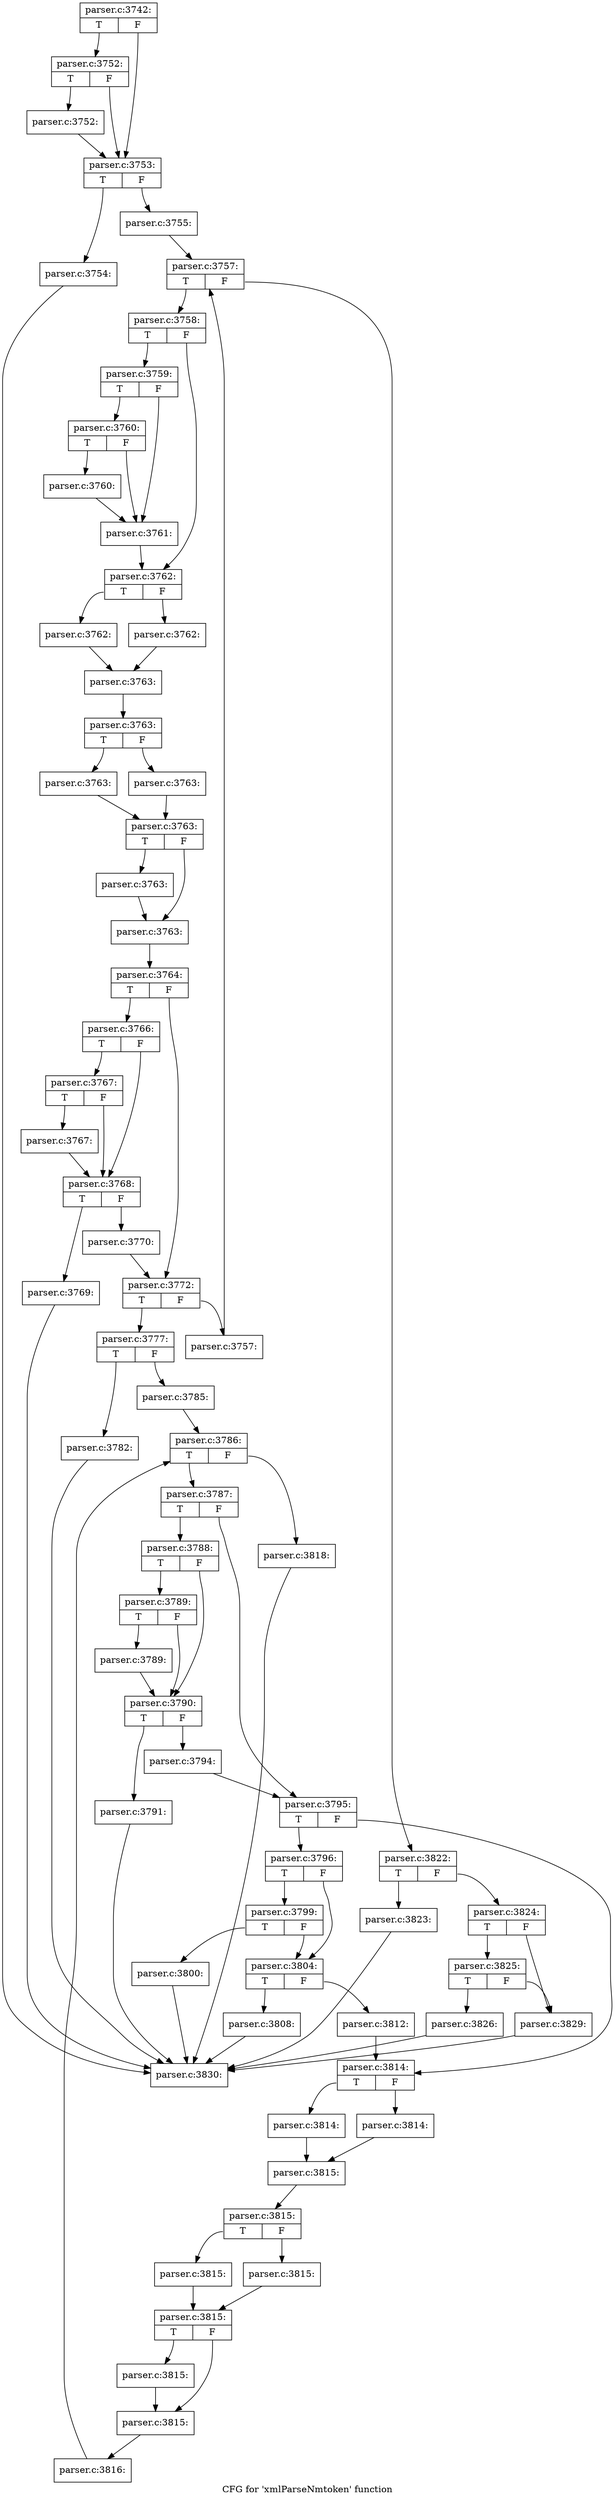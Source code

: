digraph "CFG for 'xmlParseNmtoken' function" {
	label="CFG for 'xmlParseNmtoken' function";

	Node0x583b510 [shape=record,label="{parser.c:3742:|{<s0>T|<s1>F}}"];
	Node0x583b510:s0 -> Node0x5803530;
	Node0x583b510:s1 -> Node0x58034e0;
	Node0x5803530 [shape=record,label="{parser.c:3752:|{<s0>T|<s1>F}}"];
	Node0x5803530:s0 -> Node0x5803490;
	Node0x5803530:s1 -> Node0x58034e0;
	Node0x5803490 [shape=record,label="{parser.c:3752:}"];
	Node0x5803490 -> Node0x58034e0;
	Node0x58034e0 [shape=record,label="{parser.c:3753:|{<s0>T|<s1>F}}"];
	Node0x58034e0:s0 -> Node0x5804120;
	Node0x58034e0:s1 -> Node0x5804170;
	Node0x5804120 [shape=record,label="{parser.c:3754:}"];
	Node0x5804120 -> Node0x58741b0;
	Node0x5804170 [shape=record,label="{parser.c:3755:}"];
	Node0x5804170 -> Node0x5896e70;
	Node0x5896e70 [shape=record,label="{parser.c:3757:|{<s0>T|<s1>F}}"];
	Node0x5896e70:s0 -> Node0x5897520;
	Node0x5896e70:s1 -> Node0x58971a0;
	Node0x5897520 [shape=record,label="{parser.c:3758:|{<s0>T|<s1>F}}"];
	Node0x5897520:s0 -> Node0x5897750;
	Node0x5897520:s1 -> Node0x5897700;
	Node0x5897750 [shape=record,label="{parser.c:3759:|{<s0>T|<s1>F}}"];
	Node0x5897750:s0 -> Node0x5897c40;
	Node0x5897750:s1 -> Node0x5897bf0;
	Node0x5897c40 [shape=record,label="{parser.c:3760:|{<s0>T|<s1>F}}"];
	Node0x5897c40:s0 -> Node0x5897ba0;
	Node0x5897c40:s1 -> Node0x5897bf0;
	Node0x5897ba0 [shape=record,label="{parser.c:3760:}"];
	Node0x5897ba0 -> Node0x5897bf0;
	Node0x5897bf0 [shape=record,label="{parser.c:3761:}"];
	Node0x5897bf0 -> Node0x5897700;
	Node0x5897700 [shape=record,label="{parser.c:3762:|{<s0>T|<s1>F}}"];
	Node0x5897700:s0 -> Node0x5898790;
	Node0x5897700:s1 -> Node0x5898830;
	Node0x5898790 [shape=record,label="{parser.c:3762:}"];
	Node0x5898790 -> Node0x58987e0;
	Node0x5898830 [shape=record,label="{parser.c:3762:}"];
	Node0x5898830 -> Node0x58987e0;
	Node0x58987e0 [shape=record,label="{parser.c:3763:}"];
	Node0x58987e0 -> Node0x5899310;
	Node0x5899310 [shape=record,label="{parser.c:3763:|{<s0>T|<s1>F}}"];
	Node0x5899310:s0 -> Node0x58994f0;
	Node0x5899310:s1 -> Node0x5899590;
	Node0x58994f0 [shape=record,label="{parser.c:3763:}"];
	Node0x58994f0 -> Node0x5899540;
	Node0x5899590 [shape=record,label="{parser.c:3763:}"];
	Node0x5899590 -> Node0x5899540;
	Node0x5899540 [shape=record,label="{parser.c:3763:|{<s0>T|<s1>F}}"];
	Node0x5899540:s0 -> Node0x589a7a0;
	Node0x5899540:s1 -> Node0x589a7f0;
	Node0x589a7a0 [shape=record,label="{parser.c:3763:}"];
	Node0x589a7a0 -> Node0x589a7f0;
	Node0x589a7f0 [shape=record,label="{parser.c:3763:}"];
	Node0x589a7f0 -> Node0x5899270;
	Node0x5899270 [shape=record,label="{parser.c:3764:|{<s0>T|<s1>F}}"];
	Node0x5899270:s0 -> Node0x58992c0;
	Node0x5899270:s1 -> Node0x589b0c0;
	Node0x58992c0 [shape=record,label="{parser.c:3766:|{<s0>T|<s1>F}}"];
	Node0x58992c0:s0 -> Node0x589b580;
	Node0x58992c0:s1 -> Node0x589b530;
	Node0x589b580 [shape=record,label="{parser.c:3767:|{<s0>T|<s1>F}}"];
	Node0x589b580:s0 -> Node0x589b4e0;
	Node0x589b580:s1 -> Node0x589b530;
	Node0x589b4e0 [shape=record,label="{parser.c:3767:}"];
	Node0x589b4e0 -> Node0x589b530;
	Node0x589b530 [shape=record,label="{parser.c:3768:|{<s0>T|<s1>F}}"];
	Node0x589b530:s0 -> Node0x589c0d0;
	Node0x589b530:s1 -> Node0x589c120;
	Node0x589c0d0 [shape=record,label="{parser.c:3769:}"];
	Node0x589c0d0 -> Node0x58741b0;
	Node0x589c120 [shape=record,label="{parser.c:3770:}"];
	Node0x589c120 -> Node0x589b0c0;
	Node0x589b0c0 [shape=record,label="{parser.c:3772:|{<s0>T|<s1>F}}"];
	Node0x589b0c0:s0 -> Node0x589c970;
	Node0x589b0c0:s1 -> Node0x589c9c0;
	Node0x589c970 [shape=record,label="{parser.c:3777:|{<s0>T|<s1>F}}"];
	Node0x589c970:s0 -> Node0x589d830;
	Node0x589c970:s1 -> Node0x589d880;
	Node0x589d830 [shape=record,label="{parser.c:3782:}"];
	Node0x589d830 -> Node0x58741b0;
	Node0x589d880 [shape=record,label="{parser.c:3785:}"];
	Node0x589d880 -> Node0x589e1a0;
	Node0x589e1a0 [shape=record,label="{parser.c:3786:|{<s0>T|<s1>F}}"];
	Node0x589e1a0:s0 -> Node0x589e620;
	Node0x589e1a0:s1 -> Node0x589e440;
	Node0x589e620 [shape=record,label="{parser.c:3787:|{<s0>T|<s1>F}}"];
	Node0x589e620:s0 -> Node0x589e790;
	Node0x589e620:s1 -> Node0x589e7e0;
	Node0x589e790 [shape=record,label="{parser.c:3788:|{<s0>T|<s1>F}}"];
	Node0x589e790:s0 -> Node0x589ed50;
	Node0x589e790:s1 -> Node0x589ed00;
	Node0x589ed50 [shape=record,label="{parser.c:3789:|{<s0>T|<s1>F}}"];
	Node0x589ed50:s0 -> Node0x589ecb0;
	Node0x589ed50:s1 -> Node0x589ed00;
	Node0x589ecb0 [shape=record,label="{parser.c:3789:}"];
	Node0x589ecb0 -> Node0x589ed00;
	Node0x589ed00 [shape=record,label="{parser.c:3790:|{<s0>T|<s1>F}}"];
	Node0x589ed00:s0 -> Node0x589f8a0;
	Node0x589ed00:s1 -> Node0x589f8f0;
	Node0x589f8a0 [shape=record,label="{parser.c:3791:}"];
	Node0x589f8a0 -> Node0x58741b0;
	Node0x589f8f0 [shape=record,label="{parser.c:3794:}"];
	Node0x589f8f0 -> Node0x589e7e0;
	Node0x589e7e0 [shape=record,label="{parser.c:3795:|{<s0>T|<s1>F}}"];
	Node0x589e7e0:s0 -> Node0x58a01f0;
	Node0x589e7e0:s1 -> Node0x58a0240;
	Node0x58a01f0 [shape=record,label="{parser.c:3796:|{<s0>T|<s1>F}}"];
	Node0x58a01f0:s0 -> Node0x58a0ab0;
	Node0x58a01f0:s1 -> Node0x58a0a60;
	Node0x58a0ab0 [shape=record,label="{parser.c:3799:|{<s0>T|<s1>F}}"];
	Node0x58a0ab0:s0 -> Node0x58a0a10;
	Node0x58a0ab0:s1 -> Node0x58a0a60;
	Node0x58a0a10 [shape=record,label="{parser.c:3800:}"];
	Node0x58a0a10 -> Node0x58741b0;
	Node0x58a0a60 [shape=record,label="{parser.c:3804:|{<s0>T|<s1>F}}"];
	Node0x58a0a60:s0 -> Node0x58a1fb0;
	Node0x58a0a60:s1 -> Node0x58a2000;
	Node0x58a1fb0 [shape=record,label="{parser.c:3808:}"];
	Node0x58a1fb0 -> Node0x58741b0;
	Node0x58a2000 [shape=record,label="{parser.c:3812:}"];
	Node0x58a2000 -> Node0x58a0240;
	Node0x58a0240 [shape=record,label="{parser.c:3814:|{<s0>T|<s1>F}}"];
	Node0x58a0240:s0 -> Node0x58a2aa0;
	Node0x58a0240:s1 -> Node0x58a2b40;
	Node0x58a2aa0 [shape=record,label="{parser.c:3814:}"];
	Node0x58a2aa0 -> Node0x58a2af0;
	Node0x58a2b40 [shape=record,label="{parser.c:3814:}"];
	Node0x58a2b40 -> Node0x58a2af0;
	Node0x58a2af0 [shape=record,label="{parser.c:3815:}"];
	Node0x58a2af0 -> Node0x58a36c0;
	Node0x58a36c0 [shape=record,label="{parser.c:3815:|{<s0>T|<s1>F}}"];
	Node0x58a36c0:s0 -> Node0x58a3960;
	Node0x58a36c0:s1 -> Node0x58a3a00;
	Node0x58a3960 [shape=record,label="{parser.c:3815:}"];
	Node0x58a3960 -> Node0x58a39b0;
	Node0x58a3a00 [shape=record,label="{parser.c:3815:}"];
	Node0x58a3a00 -> Node0x58a39b0;
	Node0x58a39b0 [shape=record,label="{parser.c:3815:|{<s0>T|<s1>F}}"];
	Node0x58a39b0:s0 -> Node0x58a4c90;
	Node0x58a39b0:s1 -> Node0x58a4ce0;
	Node0x58a4c90 [shape=record,label="{parser.c:3815:}"];
	Node0x58a4c90 -> Node0x58a4ce0;
	Node0x58a4ce0 [shape=record,label="{parser.c:3815:}"];
	Node0x58a4ce0 -> Node0x58a3620;
	Node0x58a3620 [shape=record,label="{parser.c:3816:}"];
	Node0x58a3620 -> Node0x589e1a0;
	Node0x589e440 [shape=record,label="{parser.c:3818:}"];
	Node0x589e440 -> Node0x58741b0;
	Node0x589c9c0 [shape=record,label="{parser.c:3757:}"];
	Node0x589c9c0 -> Node0x5896e70;
	Node0x58971a0 [shape=record,label="{parser.c:3822:|{<s0>T|<s1>F}}"];
	Node0x58971a0:s0 -> Node0x58a3670;
	Node0x58971a0:s1 -> Node0x58a5c60;
	Node0x58a3670 [shape=record,label="{parser.c:3823:}"];
	Node0x58a3670 -> Node0x58741b0;
	Node0x58a5c60 [shape=record,label="{parser.c:3824:|{<s0>T|<s1>F}}"];
	Node0x58a5c60:s0 -> Node0x58a6160;
	Node0x58a5c60:s1 -> Node0x58a6110;
	Node0x58a6160 [shape=record,label="{parser.c:3825:|{<s0>T|<s1>F}}"];
	Node0x58a6160:s0 -> Node0x58a60c0;
	Node0x58a6160:s1 -> Node0x58a6110;
	Node0x58a60c0 [shape=record,label="{parser.c:3826:}"];
	Node0x58a60c0 -> Node0x58741b0;
	Node0x58a6110 [shape=record,label="{parser.c:3829:}"];
	Node0x58a6110 -> Node0x58741b0;
	Node0x58741b0 [shape=record,label="{parser.c:3830:}"];
}
